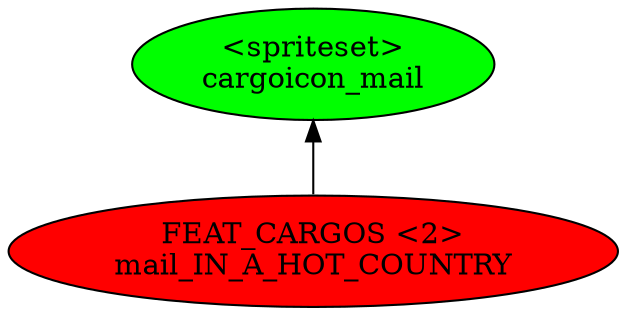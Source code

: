 digraph {
rankdir="BT"
cargoicon_mail [fillcolor=green style="filled" label="<spriteset>\ncargoicon_mail"]
mail_IN_A_HOT_COUNTRY [fillcolor=red style="filled" label="FEAT_CARGOS <2>\nmail_IN_A_HOT_COUNTRY"]
mail_IN_A_HOT_COUNTRY->cargoicon_mail
}
